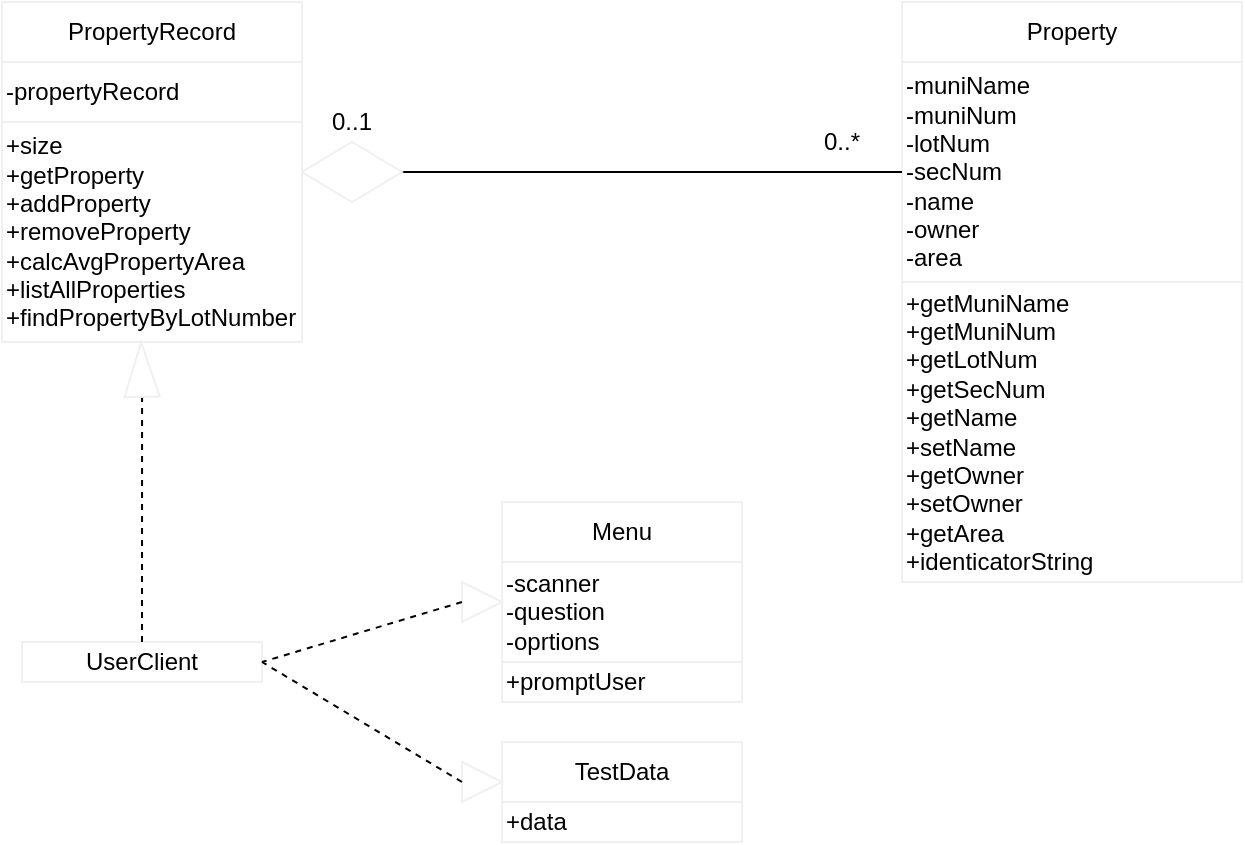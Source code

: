 <mxfile>
    <diagram id="pqyLLuOsQXCR7VOxjKKH" name="Page-1">
        <mxGraphModel dx="881" dy="578" grid="1" gridSize="10" guides="1" tooltips="1" connect="1" arrows="1" fold="1" page="1" pageScale="1" pageWidth="827" pageHeight="1169" math="0" shadow="0">
            <root>
                <mxCell id="0"/>
                <mxCell id="1" parent="0"/>
                <mxCell id="3" value="Property" style="text;html=1;fillColor=none;align=center;verticalAlign=middle;whiteSpace=wrap;rounded=0;strokeColor=#f0f0f0;" vertex="1" parent="1">
                    <mxGeometry x="500" y="90" width="170" height="30" as="geometry"/>
                </mxCell>
                <mxCell id="4" value="-muniName&lt;br&gt;-muniNum&lt;br&gt;-lotNum&lt;br&gt;-secNum&lt;br&gt;-name&lt;br&gt;-owner&lt;br&gt;-area" style="rounded=0;whiteSpace=wrap;html=1;strokeColor=#f0f0f0;align=left;" vertex="1" parent="1">
                    <mxGeometry x="500" y="120" width="170" height="110" as="geometry"/>
                </mxCell>
                <mxCell id="6" value="+getMuniName&lt;br&gt;+getMuniNum&lt;br&gt;+getLotNum&lt;br&gt;+getSecNum&lt;br&gt;+getName&lt;br&gt;+setName&lt;br&gt;+getOwner&lt;br&gt;+setOwner&lt;br&gt;+getArea&lt;br&gt;+identicatorString&lt;br&gt;" style="rounded=0;whiteSpace=wrap;html=1;strokeColor=#f0f0f0;align=left;" vertex="1" parent="1">
                    <mxGeometry x="500" y="230" width="170" height="150" as="geometry"/>
                </mxCell>
                <mxCell id="7" value="PropertyRecord" style="rounded=0;whiteSpace=wrap;html=1;strokeColor=#f0f0f0;" vertex="1" parent="1">
                    <mxGeometry x="50" y="90" width="150" height="30" as="geometry"/>
                </mxCell>
                <mxCell id="8" value="-propertyRecord" style="rounded=0;whiteSpace=wrap;html=1;strokeColor=#f0f0f0;align=left;" vertex="1" parent="1">
                    <mxGeometry x="50" y="120" width="150" height="30" as="geometry"/>
                </mxCell>
                <mxCell id="9" value="+size&lt;br&gt;+getProperty&lt;br&gt;+addProperty&lt;br&gt;+removeProperty&lt;br&gt;+calcAvgPropertyArea&lt;br&gt;+listAllProperties&lt;br&gt;+findPropertyByLotNumber" style="rounded=0;whiteSpace=wrap;html=1;strokeColor=#f0f0f0;align=left;" vertex="1" parent="1">
                    <mxGeometry x="50" y="150" width="150" height="110" as="geometry"/>
                </mxCell>
                <mxCell id="10" value="" style="endArrow=none;html=1;entryX=0;entryY=0.5;entryDx=0;entryDy=0;" edge="1" parent="1" target="4">
                    <mxGeometry width="50" height="50" relative="1" as="geometry">
                        <mxPoint x="240" y="175" as="sourcePoint"/>
                        <mxPoint x="380" y="210" as="targetPoint"/>
                    </mxGeometry>
                </mxCell>
                <mxCell id="11" value="" style="rhombus;whiteSpace=wrap;html=1;strokeColor=#f0f0f0;" vertex="1" parent="1">
                    <mxGeometry x="200" y="160" width="50" height="30" as="geometry"/>
                </mxCell>
                <mxCell id="12" value="0..1" style="text;html=1;strokeColor=none;fillColor=none;align=center;verticalAlign=middle;whiteSpace=wrap;rounded=0;" vertex="1" parent="1">
                    <mxGeometry x="205" y="140" width="40" height="20" as="geometry"/>
                </mxCell>
                <mxCell id="13" value="0..*" style="text;html=1;strokeColor=none;fillColor=none;align=center;verticalAlign=middle;whiteSpace=wrap;rounded=0;" vertex="1" parent="1">
                    <mxGeometry x="450" y="150" width="40" height="20" as="geometry"/>
                </mxCell>
                <mxCell id="14" value="Menu" style="rounded=0;whiteSpace=wrap;html=1;strokeColor=#f0f0f0;" vertex="1" parent="1">
                    <mxGeometry x="300" y="340" width="120" height="30" as="geometry"/>
                </mxCell>
                <mxCell id="15" value="-scanner&lt;br&gt;-question&lt;br&gt;-oprtions" style="rounded=0;whiteSpace=wrap;html=1;strokeColor=#f0f0f0;align=left;" vertex="1" parent="1">
                    <mxGeometry x="300" y="370" width="120" height="50" as="geometry"/>
                </mxCell>
                <mxCell id="16" value="+promptUser" style="rounded=0;whiteSpace=wrap;html=1;strokeColor=#f0f0f0;align=left;" vertex="1" parent="1">
                    <mxGeometry x="300" y="420" width="120" height="20" as="geometry"/>
                </mxCell>
                <mxCell id="17" value="TestData" style="rounded=0;whiteSpace=wrap;html=1;strokeColor=#f0f0f0;" vertex="1" parent="1">
                    <mxGeometry x="300" y="460" width="120" height="30" as="geometry"/>
                </mxCell>
                <mxCell id="18" value="+data" style="rounded=0;whiteSpace=wrap;html=1;strokeColor=#f0f0f0;align=left;" vertex="1" parent="1">
                    <mxGeometry x="300" y="490" width="120" height="20" as="geometry"/>
                </mxCell>
                <mxCell id="19" value="UserClient" style="rounded=0;whiteSpace=wrap;html=1;strokeColor=#f0f0f0;" vertex="1" parent="1">
                    <mxGeometry x="60" y="410" width="120" height="20" as="geometry"/>
                </mxCell>
                <mxCell id="21" value="" style="endArrow=none;dashed=1;html=1;entryX=0.467;entryY=1;entryDx=0;entryDy=0;exitX=0.5;exitY=0;exitDx=0;exitDy=0;entryPerimeter=0;" edge="1" parent="1" source="19" target="9">
                    <mxGeometry width="50" height="50" relative="1" as="geometry">
                        <mxPoint x="330" y="380" as="sourcePoint"/>
                        <mxPoint x="380" y="330" as="targetPoint"/>
                    </mxGeometry>
                </mxCell>
                <mxCell id="22" value="" style="triangle;whiteSpace=wrap;html=1;strokeColor=#f0f0f0;rotation=-91;" vertex="1" parent="1">
                    <mxGeometry x="106.12" y="264.94" width="27.37" height="17.63" as="geometry"/>
                </mxCell>
                <mxCell id="23" value="" style="triangle;whiteSpace=wrap;html=1;strokeColor=#f0f0f0;" vertex="1" parent="1">
                    <mxGeometry x="280" y="380" width="20" height="20" as="geometry"/>
                </mxCell>
                <mxCell id="24" value="" style="triangle;whiteSpace=wrap;html=1;strokeColor=#f0f0f0;" vertex="1" parent="1">
                    <mxGeometry x="280" y="470" width="20" height="20" as="geometry"/>
                </mxCell>
                <mxCell id="25" value="" style="endArrow=none;dashed=1;html=1;exitX=0;exitY=0.5;exitDx=0;exitDy=0;" edge="1" parent="1" source="24">
                    <mxGeometry width="50" height="50" relative="1" as="geometry">
                        <mxPoint x="370" y="380" as="sourcePoint"/>
                        <mxPoint x="180" y="420" as="targetPoint"/>
                    </mxGeometry>
                </mxCell>
                <mxCell id="26" value="" style="endArrow=none;dashed=1;html=1;entryX=1;entryY=0.5;entryDx=0;entryDy=0;exitX=0;exitY=0.5;exitDx=0;exitDy=0;" edge="1" parent="1" source="23" target="19">
                    <mxGeometry width="50" height="50" relative="1" as="geometry">
                        <mxPoint x="370" y="380" as="sourcePoint"/>
                        <mxPoint x="420" y="330" as="targetPoint"/>
                    </mxGeometry>
                </mxCell>
            </root>
        </mxGraphModel>
    </diagram>
</mxfile>